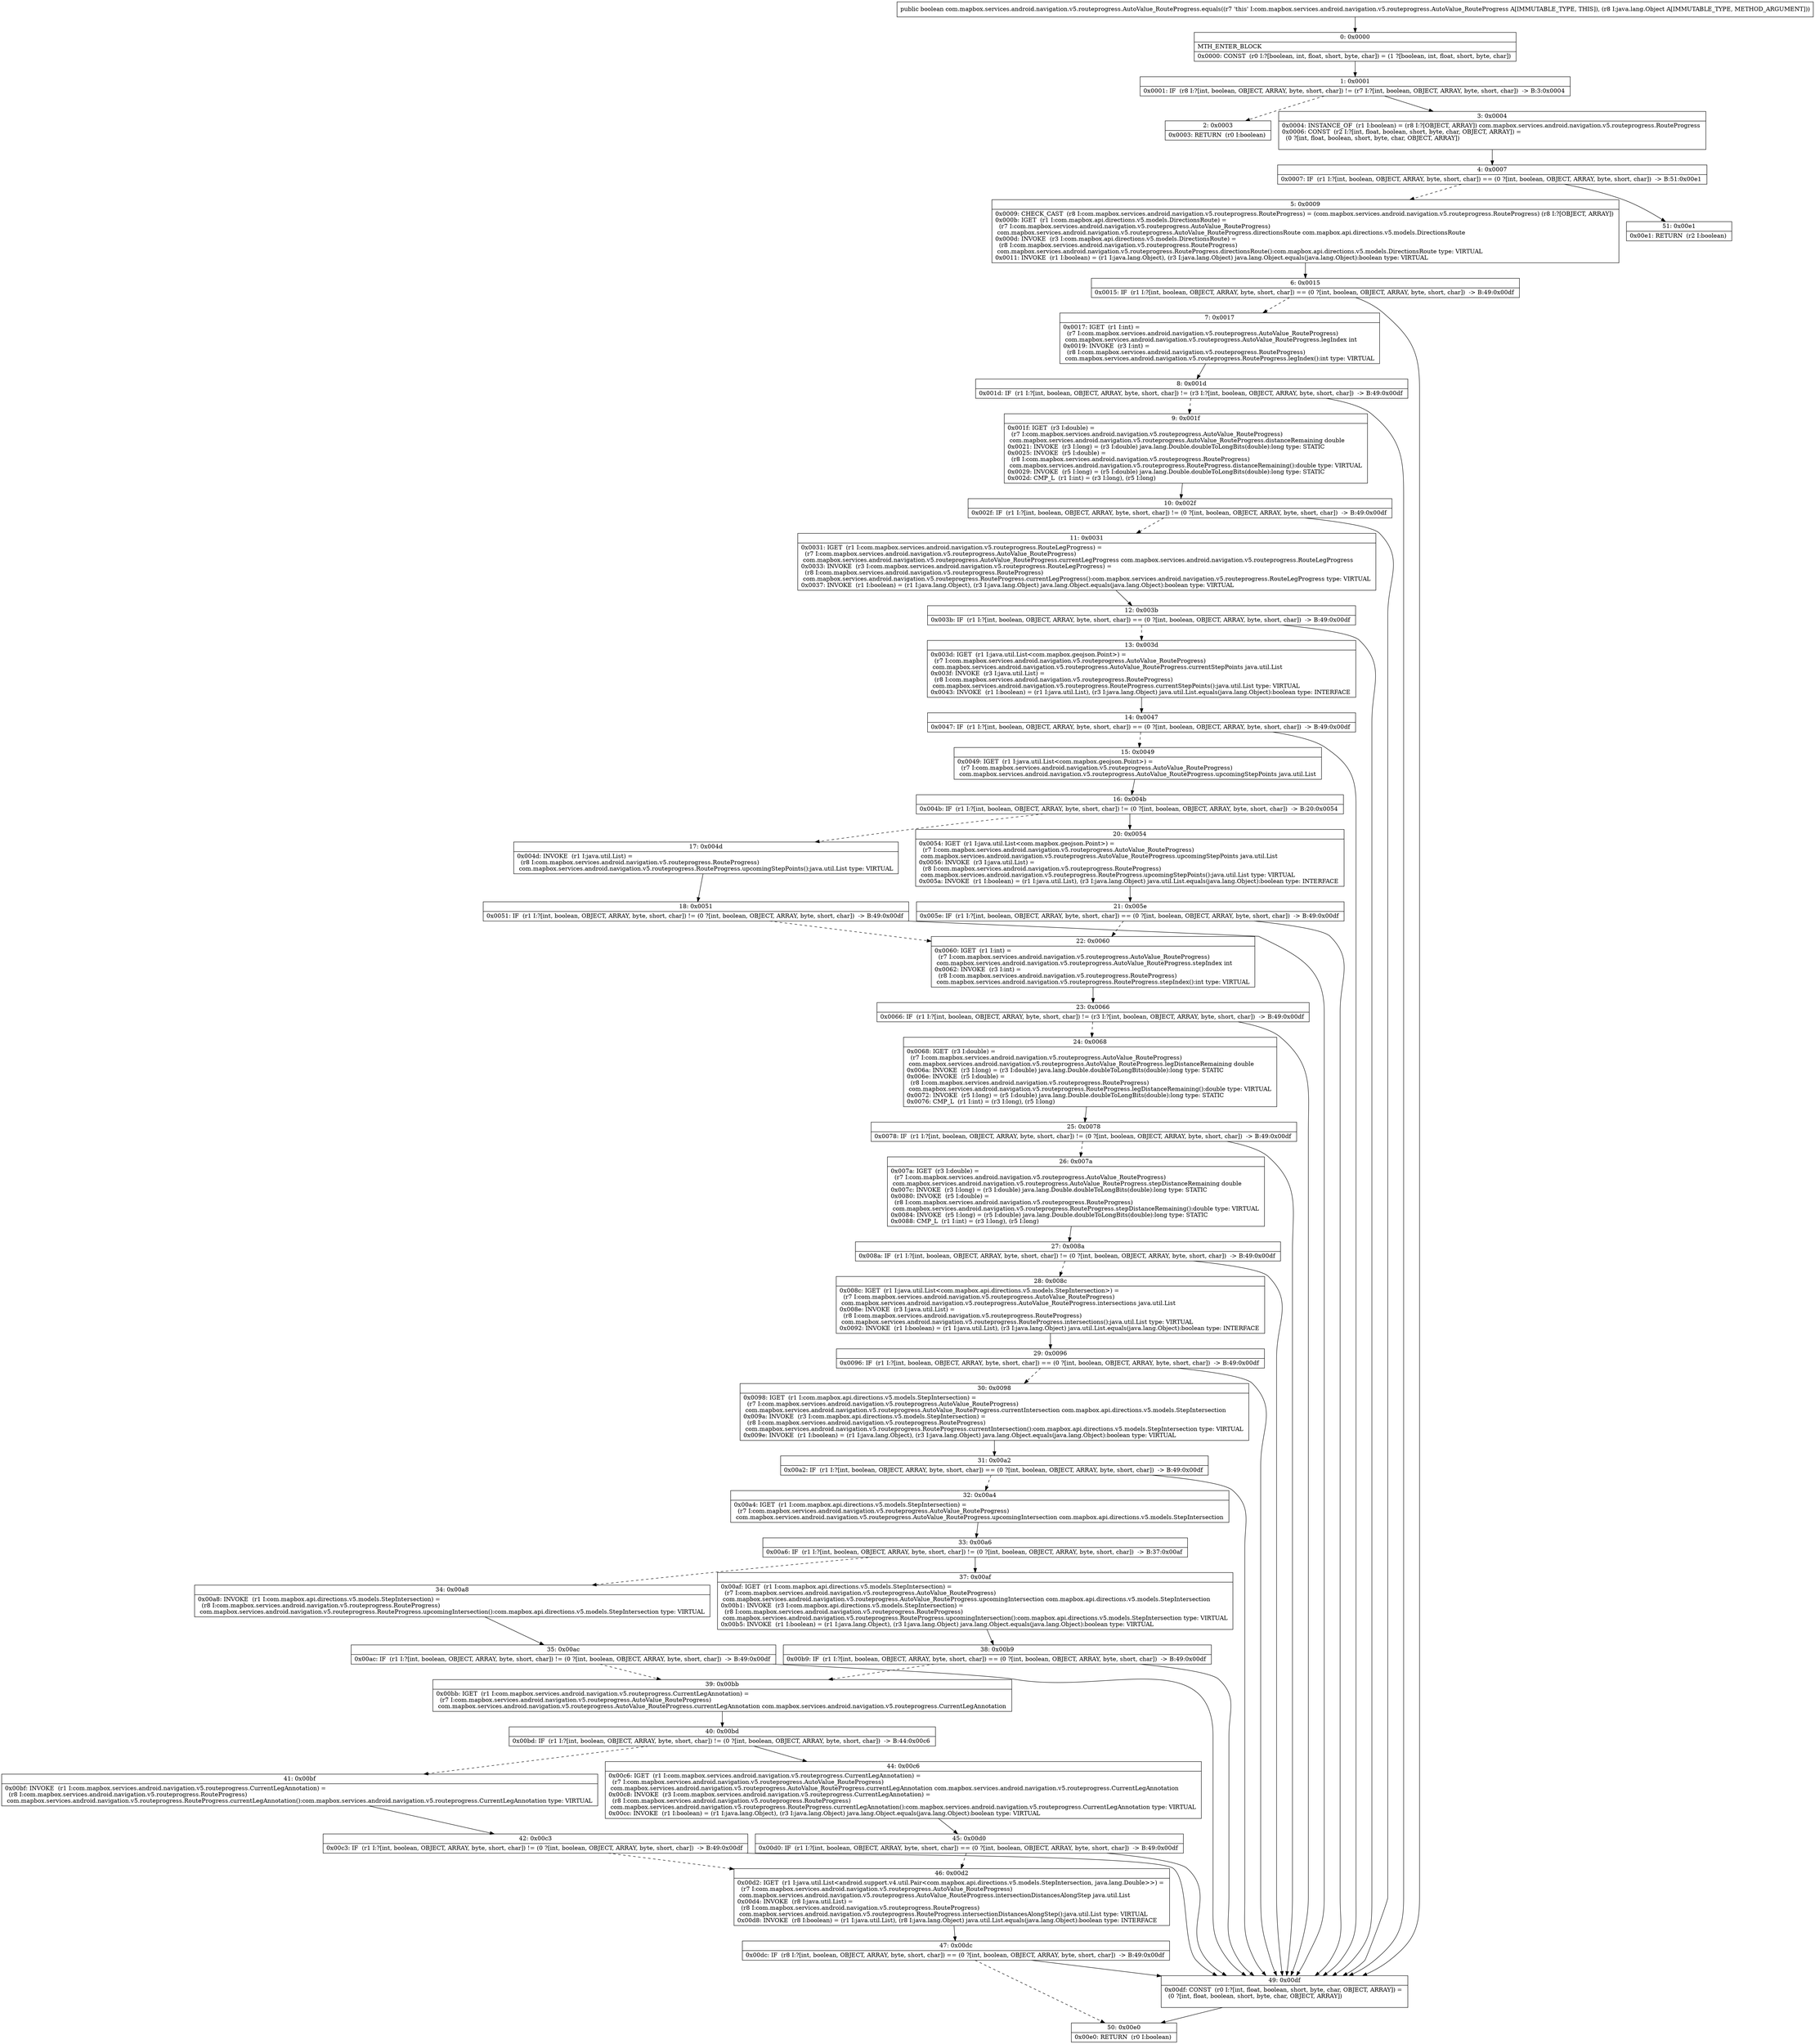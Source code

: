 digraph "CFG forcom.mapbox.services.android.navigation.v5.routeprogress.AutoValue_RouteProgress.equals(Ljava\/lang\/Object;)Z" {
Node_0 [shape=record,label="{0\:\ 0x0000|MTH_ENTER_BLOCK\l|0x0000: CONST  (r0 I:?[boolean, int, float, short, byte, char]) = (1 ?[boolean, int, float, short, byte, char]) \l}"];
Node_1 [shape=record,label="{1\:\ 0x0001|0x0001: IF  (r8 I:?[int, boolean, OBJECT, ARRAY, byte, short, char]) != (r7 I:?[int, boolean, OBJECT, ARRAY, byte, short, char])  \-\> B:3:0x0004 \l}"];
Node_2 [shape=record,label="{2\:\ 0x0003|0x0003: RETURN  (r0 I:boolean) \l}"];
Node_3 [shape=record,label="{3\:\ 0x0004|0x0004: INSTANCE_OF  (r1 I:boolean) = (r8 I:?[OBJECT, ARRAY]) com.mapbox.services.android.navigation.v5.routeprogress.RouteProgress \l0x0006: CONST  (r2 I:?[int, float, boolean, short, byte, char, OBJECT, ARRAY]) = \l  (0 ?[int, float, boolean, short, byte, char, OBJECT, ARRAY])\l \l}"];
Node_4 [shape=record,label="{4\:\ 0x0007|0x0007: IF  (r1 I:?[int, boolean, OBJECT, ARRAY, byte, short, char]) == (0 ?[int, boolean, OBJECT, ARRAY, byte, short, char])  \-\> B:51:0x00e1 \l}"];
Node_5 [shape=record,label="{5\:\ 0x0009|0x0009: CHECK_CAST  (r8 I:com.mapbox.services.android.navigation.v5.routeprogress.RouteProgress) = (com.mapbox.services.android.navigation.v5.routeprogress.RouteProgress) (r8 I:?[OBJECT, ARRAY]) \l0x000b: IGET  (r1 I:com.mapbox.api.directions.v5.models.DirectionsRoute) = \l  (r7 I:com.mapbox.services.android.navigation.v5.routeprogress.AutoValue_RouteProgress)\l com.mapbox.services.android.navigation.v5.routeprogress.AutoValue_RouteProgress.directionsRoute com.mapbox.api.directions.v5.models.DirectionsRoute \l0x000d: INVOKE  (r3 I:com.mapbox.api.directions.v5.models.DirectionsRoute) = \l  (r8 I:com.mapbox.services.android.navigation.v5.routeprogress.RouteProgress)\l com.mapbox.services.android.navigation.v5.routeprogress.RouteProgress.directionsRoute():com.mapbox.api.directions.v5.models.DirectionsRoute type: VIRTUAL \l0x0011: INVOKE  (r1 I:boolean) = (r1 I:java.lang.Object), (r3 I:java.lang.Object) java.lang.Object.equals(java.lang.Object):boolean type: VIRTUAL \l}"];
Node_6 [shape=record,label="{6\:\ 0x0015|0x0015: IF  (r1 I:?[int, boolean, OBJECT, ARRAY, byte, short, char]) == (0 ?[int, boolean, OBJECT, ARRAY, byte, short, char])  \-\> B:49:0x00df \l}"];
Node_7 [shape=record,label="{7\:\ 0x0017|0x0017: IGET  (r1 I:int) = \l  (r7 I:com.mapbox.services.android.navigation.v5.routeprogress.AutoValue_RouteProgress)\l com.mapbox.services.android.navigation.v5.routeprogress.AutoValue_RouteProgress.legIndex int \l0x0019: INVOKE  (r3 I:int) = \l  (r8 I:com.mapbox.services.android.navigation.v5.routeprogress.RouteProgress)\l com.mapbox.services.android.navigation.v5.routeprogress.RouteProgress.legIndex():int type: VIRTUAL \l}"];
Node_8 [shape=record,label="{8\:\ 0x001d|0x001d: IF  (r1 I:?[int, boolean, OBJECT, ARRAY, byte, short, char]) != (r3 I:?[int, boolean, OBJECT, ARRAY, byte, short, char])  \-\> B:49:0x00df \l}"];
Node_9 [shape=record,label="{9\:\ 0x001f|0x001f: IGET  (r3 I:double) = \l  (r7 I:com.mapbox.services.android.navigation.v5.routeprogress.AutoValue_RouteProgress)\l com.mapbox.services.android.navigation.v5.routeprogress.AutoValue_RouteProgress.distanceRemaining double \l0x0021: INVOKE  (r3 I:long) = (r3 I:double) java.lang.Double.doubleToLongBits(double):long type: STATIC \l0x0025: INVOKE  (r5 I:double) = \l  (r8 I:com.mapbox.services.android.navigation.v5.routeprogress.RouteProgress)\l com.mapbox.services.android.navigation.v5.routeprogress.RouteProgress.distanceRemaining():double type: VIRTUAL \l0x0029: INVOKE  (r5 I:long) = (r5 I:double) java.lang.Double.doubleToLongBits(double):long type: STATIC \l0x002d: CMP_L  (r1 I:int) = (r3 I:long), (r5 I:long) \l}"];
Node_10 [shape=record,label="{10\:\ 0x002f|0x002f: IF  (r1 I:?[int, boolean, OBJECT, ARRAY, byte, short, char]) != (0 ?[int, boolean, OBJECT, ARRAY, byte, short, char])  \-\> B:49:0x00df \l}"];
Node_11 [shape=record,label="{11\:\ 0x0031|0x0031: IGET  (r1 I:com.mapbox.services.android.navigation.v5.routeprogress.RouteLegProgress) = \l  (r7 I:com.mapbox.services.android.navigation.v5.routeprogress.AutoValue_RouteProgress)\l com.mapbox.services.android.navigation.v5.routeprogress.AutoValue_RouteProgress.currentLegProgress com.mapbox.services.android.navigation.v5.routeprogress.RouteLegProgress \l0x0033: INVOKE  (r3 I:com.mapbox.services.android.navigation.v5.routeprogress.RouteLegProgress) = \l  (r8 I:com.mapbox.services.android.navigation.v5.routeprogress.RouteProgress)\l com.mapbox.services.android.navigation.v5.routeprogress.RouteProgress.currentLegProgress():com.mapbox.services.android.navigation.v5.routeprogress.RouteLegProgress type: VIRTUAL \l0x0037: INVOKE  (r1 I:boolean) = (r1 I:java.lang.Object), (r3 I:java.lang.Object) java.lang.Object.equals(java.lang.Object):boolean type: VIRTUAL \l}"];
Node_12 [shape=record,label="{12\:\ 0x003b|0x003b: IF  (r1 I:?[int, boolean, OBJECT, ARRAY, byte, short, char]) == (0 ?[int, boolean, OBJECT, ARRAY, byte, short, char])  \-\> B:49:0x00df \l}"];
Node_13 [shape=record,label="{13\:\ 0x003d|0x003d: IGET  (r1 I:java.util.List\<com.mapbox.geojson.Point\>) = \l  (r7 I:com.mapbox.services.android.navigation.v5.routeprogress.AutoValue_RouteProgress)\l com.mapbox.services.android.navigation.v5.routeprogress.AutoValue_RouteProgress.currentStepPoints java.util.List \l0x003f: INVOKE  (r3 I:java.util.List) = \l  (r8 I:com.mapbox.services.android.navigation.v5.routeprogress.RouteProgress)\l com.mapbox.services.android.navigation.v5.routeprogress.RouteProgress.currentStepPoints():java.util.List type: VIRTUAL \l0x0043: INVOKE  (r1 I:boolean) = (r1 I:java.util.List), (r3 I:java.lang.Object) java.util.List.equals(java.lang.Object):boolean type: INTERFACE \l}"];
Node_14 [shape=record,label="{14\:\ 0x0047|0x0047: IF  (r1 I:?[int, boolean, OBJECT, ARRAY, byte, short, char]) == (0 ?[int, boolean, OBJECT, ARRAY, byte, short, char])  \-\> B:49:0x00df \l}"];
Node_15 [shape=record,label="{15\:\ 0x0049|0x0049: IGET  (r1 I:java.util.List\<com.mapbox.geojson.Point\>) = \l  (r7 I:com.mapbox.services.android.navigation.v5.routeprogress.AutoValue_RouteProgress)\l com.mapbox.services.android.navigation.v5.routeprogress.AutoValue_RouteProgress.upcomingStepPoints java.util.List \l}"];
Node_16 [shape=record,label="{16\:\ 0x004b|0x004b: IF  (r1 I:?[int, boolean, OBJECT, ARRAY, byte, short, char]) != (0 ?[int, boolean, OBJECT, ARRAY, byte, short, char])  \-\> B:20:0x0054 \l}"];
Node_17 [shape=record,label="{17\:\ 0x004d|0x004d: INVOKE  (r1 I:java.util.List) = \l  (r8 I:com.mapbox.services.android.navigation.v5.routeprogress.RouteProgress)\l com.mapbox.services.android.navigation.v5.routeprogress.RouteProgress.upcomingStepPoints():java.util.List type: VIRTUAL \l}"];
Node_18 [shape=record,label="{18\:\ 0x0051|0x0051: IF  (r1 I:?[int, boolean, OBJECT, ARRAY, byte, short, char]) != (0 ?[int, boolean, OBJECT, ARRAY, byte, short, char])  \-\> B:49:0x00df \l}"];
Node_20 [shape=record,label="{20\:\ 0x0054|0x0054: IGET  (r1 I:java.util.List\<com.mapbox.geojson.Point\>) = \l  (r7 I:com.mapbox.services.android.navigation.v5.routeprogress.AutoValue_RouteProgress)\l com.mapbox.services.android.navigation.v5.routeprogress.AutoValue_RouteProgress.upcomingStepPoints java.util.List \l0x0056: INVOKE  (r3 I:java.util.List) = \l  (r8 I:com.mapbox.services.android.navigation.v5.routeprogress.RouteProgress)\l com.mapbox.services.android.navigation.v5.routeprogress.RouteProgress.upcomingStepPoints():java.util.List type: VIRTUAL \l0x005a: INVOKE  (r1 I:boolean) = (r1 I:java.util.List), (r3 I:java.lang.Object) java.util.List.equals(java.lang.Object):boolean type: INTERFACE \l}"];
Node_21 [shape=record,label="{21\:\ 0x005e|0x005e: IF  (r1 I:?[int, boolean, OBJECT, ARRAY, byte, short, char]) == (0 ?[int, boolean, OBJECT, ARRAY, byte, short, char])  \-\> B:49:0x00df \l}"];
Node_22 [shape=record,label="{22\:\ 0x0060|0x0060: IGET  (r1 I:int) = \l  (r7 I:com.mapbox.services.android.navigation.v5.routeprogress.AutoValue_RouteProgress)\l com.mapbox.services.android.navigation.v5.routeprogress.AutoValue_RouteProgress.stepIndex int \l0x0062: INVOKE  (r3 I:int) = \l  (r8 I:com.mapbox.services.android.navigation.v5.routeprogress.RouteProgress)\l com.mapbox.services.android.navigation.v5.routeprogress.RouteProgress.stepIndex():int type: VIRTUAL \l}"];
Node_23 [shape=record,label="{23\:\ 0x0066|0x0066: IF  (r1 I:?[int, boolean, OBJECT, ARRAY, byte, short, char]) != (r3 I:?[int, boolean, OBJECT, ARRAY, byte, short, char])  \-\> B:49:0x00df \l}"];
Node_24 [shape=record,label="{24\:\ 0x0068|0x0068: IGET  (r3 I:double) = \l  (r7 I:com.mapbox.services.android.navigation.v5.routeprogress.AutoValue_RouteProgress)\l com.mapbox.services.android.navigation.v5.routeprogress.AutoValue_RouteProgress.legDistanceRemaining double \l0x006a: INVOKE  (r3 I:long) = (r3 I:double) java.lang.Double.doubleToLongBits(double):long type: STATIC \l0x006e: INVOKE  (r5 I:double) = \l  (r8 I:com.mapbox.services.android.navigation.v5.routeprogress.RouteProgress)\l com.mapbox.services.android.navigation.v5.routeprogress.RouteProgress.legDistanceRemaining():double type: VIRTUAL \l0x0072: INVOKE  (r5 I:long) = (r5 I:double) java.lang.Double.doubleToLongBits(double):long type: STATIC \l0x0076: CMP_L  (r1 I:int) = (r3 I:long), (r5 I:long) \l}"];
Node_25 [shape=record,label="{25\:\ 0x0078|0x0078: IF  (r1 I:?[int, boolean, OBJECT, ARRAY, byte, short, char]) != (0 ?[int, boolean, OBJECT, ARRAY, byte, short, char])  \-\> B:49:0x00df \l}"];
Node_26 [shape=record,label="{26\:\ 0x007a|0x007a: IGET  (r3 I:double) = \l  (r7 I:com.mapbox.services.android.navigation.v5.routeprogress.AutoValue_RouteProgress)\l com.mapbox.services.android.navigation.v5.routeprogress.AutoValue_RouteProgress.stepDistanceRemaining double \l0x007c: INVOKE  (r3 I:long) = (r3 I:double) java.lang.Double.doubleToLongBits(double):long type: STATIC \l0x0080: INVOKE  (r5 I:double) = \l  (r8 I:com.mapbox.services.android.navigation.v5.routeprogress.RouteProgress)\l com.mapbox.services.android.navigation.v5.routeprogress.RouteProgress.stepDistanceRemaining():double type: VIRTUAL \l0x0084: INVOKE  (r5 I:long) = (r5 I:double) java.lang.Double.doubleToLongBits(double):long type: STATIC \l0x0088: CMP_L  (r1 I:int) = (r3 I:long), (r5 I:long) \l}"];
Node_27 [shape=record,label="{27\:\ 0x008a|0x008a: IF  (r1 I:?[int, boolean, OBJECT, ARRAY, byte, short, char]) != (0 ?[int, boolean, OBJECT, ARRAY, byte, short, char])  \-\> B:49:0x00df \l}"];
Node_28 [shape=record,label="{28\:\ 0x008c|0x008c: IGET  (r1 I:java.util.List\<com.mapbox.api.directions.v5.models.StepIntersection\>) = \l  (r7 I:com.mapbox.services.android.navigation.v5.routeprogress.AutoValue_RouteProgress)\l com.mapbox.services.android.navigation.v5.routeprogress.AutoValue_RouteProgress.intersections java.util.List \l0x008e: INVOKE  (r3 I:java.util.List) = \l  (r8 I:com.mapbox.services.android.navigation.v5.routeprogress.RouteProgress)\l com.mapbox.services.android.navigation.v5.routeprogress.RouteProgress.intersections():java.util.List type: VIRTUAL \l0x0092: INVOKE  (r1 I:boolean) = (r1 I:java.util.List), (r3 I:java.lang.Object) java.util.List.equals(java.lang.Object):boolean type: INTERFACE \l}"];
Node_29 [shape=record,label="{29\:\ 0x0096|0x0096: IF  (r1 I:?[int, boolean, OBJECT, ARRAY, byte, short, char]) == (0 ?[int, boolean, OBJECT, ARRAY, byte, short, char])  \-\> B:49:0x00df \l}"];
Node_30 [shape=record,label="{30\:\ 0x0098|0x0098: IGET  (r1 I:com.mapbox.api.directions.v5.models.StepIntersection) = \l  (r7 I:com.mapbox.services.android.navigation.v5.routeprogress.AutoValue_RouteProgress)\l com.mapbox.services.android.navigation.v5.routeprogress.AutoValue_RouteProgress.currentIntersection com.mapbox.api.directions.v5.models.StepIntersection \l0x009a: INVOKE  (r3 I:com.mapbox.api.directions.v5.models.StepIntersection) = \l  (r8 I:com.mapbox.services.android.navigation.v5.routeprogress.RouteProgress)\l com.mapbox.services.android.navigation.v5.routeprogress.RouteProgress.currentIntersection():com.mapbox.api.directions.v5.models.StepIntersection type: VIRTUAL \l0x009e: INVOKE  (r1 I:boolean) = (r1 I:java.lang.Object), (r3 I:java.lang.Object) java.lang.Object.equals(java.lang.Object):boolean type: VIRTUAL \l}"];
Node_31 [shape=record,label="{31\:\ 0x00a2|0x00a2: IF  (r1 I:?[int, boolean, OBJECT, ARRAY, byte, short, char]) == (0 ?[int, boolean, OBJECT, ARRAY, byte, short, char])  \-\> B:49:0x00df \l}"];
Node_32 [shape=record,label="{32\:\ 0x00a4|0x00a4: IGET  (r1 I:com.mapbox.api.directions.v5.models.StepIntersection) = \l  (r7 I:com.mapbox.services.android.navigation.v5.routeprogress.AutoValue_RouteProgress)\l com.mapbox.services.android.navigation.v5.routeprogress.AutoValue_RouteProgress.upcomingIntersection com.mapbox.api.directions.v5.models.StepIntersection \l}"];
Node_33 [shape=record,label="{33\:\ 0x00a6|0x00a6: IF  (r1 I:?[int, boolean, OBJECT, ARRAY, byte, short, char]) != (0 ?[int, boolean, OBJECT, ARRAY, byte, short, char])  \-\> B:37:0x00af \l}"];
Node_34 [shape=record,label="{34\:\ 0x00a8|0x00a8: INVOKE  (r1 I:com.mapbox.api.directions.v5.models.StepIntersection) = \l  (r8 I:com.mapbox.services.android.navigation.v5.routeprogress.RouteProgress)\l com.mapbox.services.android.navigation.v5.routeprogress.RouteProgress.upcomingIntersection():com.mapbox.api.directions.v5.models.StepIntersection type: VIRTUAL \l}"];
Node_35 [shape=record,label="{35\:\ 0x00ac|0x00ac: IF  (r1 I:?[int, boolean, OBJECT, ARRAY, byte, short, char]) != (0 ?[int, boolean, OBJECT, ARRAY, byte, short, char])  \-\> B:49:0x00df \l}"];
Node_37 [shape=record,label="{37\:\ 0x00af|0x00af: IGET  (r1 I:com.mapbox.api.directions.v5.models.StepIntersection) = \l  (r7 I:com.mapbox.services.android.navigation.v5.routeprogress.AutoValue_RouteProgress)\l com.mapbox.services.android.navigation.v5.routeprogress.AutoValue_RouteProgress.upcomingIntersection com.mapbox.api.directions.v5.models.StepIntersection \l0x00b1: INVOKE  (r3 I:com.mapbox.api.directions.v5.models.StepIntersection) = \l  (r8 I:com.mapbox.services.android.navigation.v5.routeprogress.RouteProgress)\l com.mapbox.services.android.navigation.v5.routeprogress.RouteProgress.upcomingIntersection():com.mapbox.api.directions.v5.models.StepIntersection type: VIRTUAL \l0x00b5: INVOKE  (r1 I:boolean) = (r1 I:java.lang.Object), (r3 I:java.lang.Object) java.lang.Object.equals(java.lang.Object):boolean type: VIRTUAL \l}"];
Node_38 [shape=record,label="{38\:\ 0x00b9|0x00b9: IF  (r1 I:?[int, boolean, OBJECT, ARRAY, byte, short, char]) == (0 ?[int, boolean, OBJECT, ARRAY, byte, short, char])  \-\> B:49:0x00df \l}"];
Node_39 [shape=record,label="{39\:\ 0x00bb|0x00bb: IGET  (r1 I:com.mapbox.services.android.navigation.v5.routeprogress.CurrentLegAnnotation) = \l  (r7 I:com.mapbox.services.android.navigation.v5.routeprogress.AutoValue_RouteProgress)\l com.mapbox.services.android.navigation.v5.routeprogress.AutoValue_RouteProgress.currentLegAnnotation com.mapbox.services.android.navigation.v5.routeprogress.CurrentLegAnnotation \l}"];
Node_40 [shape=record,label="{40\:\ 0x00bd|0x00bd: IF  (r1 I:?[int, boolean, OBJECT, ARRAY, byte, short, char]) != (0 ?[int, boolean, OBJECT, ARRAY, byte, short, char])  \-\> B:44:0x00c6 \l}"];
Node_41 [shape=record,label="{41\:\ 0x00bf|0x00bf: INVOKE  (r1 I:com.mapbox.services.android.navigation.v5.routeprogress.CurrentLegAnnotation) = \l  (r8 I:com.mapbox.services.android.navigation.v5.routeprogress.RouteProgress)\l com.mapbox.services.android.navigation.v5.routeprogress.RouteProgress.currentLegAnnotation():com.mapbox.services.android.navigation.v5.routeprogress.CurrentLegAnnotation type: VIRTUAL \l}"];
Node_42 [shape=record,label="{42\:\ 0x00c3|0x00c3: IF  (r1 I:?[int, boolean, OBJECT, ARRAY, byte, short, char]) != (0 ?[int, boolean, OBJECT, ARRAY, byte, short, char])  \-\> B:49:0x00df \l}"];
Node_44 [shape=record,label="{44\:\ 0x00c6|0x00c6: IGET  (r1 I:com.mapbox.services.android.navigation.v5.routeprogress.CurrentLegAnnotation) = \l  (r7 I:com.mapbox.services.android.navigation.v5.routeprogress.AutoValue_RouteProgress)\l com.mapbox.services.android.navigation.v5.routeprogress.AutoValue_RouteProgress.currentLegAnnotation com.mapbox.services.android.navigation.v5.routeprogress.CurrentLegAnnotation \l0x00c8: INVOKE  (r3 I:com.mapbox.services.android.navigation.v5.routeprogress.CurrentLegAnnotation) = \l  (r8 I:com.mapbox.services.android.navigation.v5.routeprogress.RouteProgress)\l com.mapbox.services.android.navigation.v5.routeprogress.RouteProgress.currentLegAnnotation():com.mapbox.services.android.navigation.v5.routeprogress.CurrentLegAnnotation type: VIRTUAL \l0x00cc: INVOKE  (r1 I:boolean) = (r1 I:java.lang.Object), (r3 I:java.lang.Object) java.lang.Object.equals(java.lang.Object):boolean type: VIRTUAL \l}"];
Node_45 [shape=record,label="{45\:\ 0x00d0|0x00d0: IF  (r1 I:?[int, boolean, OBJECT, ARRAY, byte, short, char]) == (0 ?[int, boolean, OBJECT, ARRAY, byte, short, char])  \-\> B:49:0x00df \l}"];
Node_46 [shape=record,label="{46\:\ 0x00d2|0x00d2: IGET  (r1 I:java.util.List\<android.support.v4.util.Pair\<com.mapbox.api.directions.v5.models.StepIntersection, java.lang.Double\>\>) = \l  (r7 I:com.mapbox.services.android.navigation.v5.routeprogress.AutoValue_RouteProgress)\l com.mapbox.services.android.navigation.v5.routeprogress.AutoValue_RouteProgress.intersectionDistancesAlongStep java.util.List \l0x00d4: INVOKE  (r8 I:java.util.List) = \l  (r8 I:com.mapbox.services.android.navigation.v5.routeprogress.RouteProgress)\l com.mapbox.services.android.navigation.v5.routeprogress.RouteProgress.intersectionDistancesAlongStep():java.util.List type: VIRTUAL \l0x00d8: INVOKE  (r8 I:boolean) = (r1 I:java.util.List), (r8 I:java.lang.Object) java.util.List.equals(java.lang.Object):boolean type: INTERFACE \l}"];
Node_47 [shape=record,label="{47\:\ 0x00dc|0x00dc: IF  (r8 I:?[int, boolean, OBJECT, ARRAY, byte, short, char]) == (0 ?[int, boolean, OBJECT, ARRAY, byte, short, char])  \-\> B:49:0x00df \l}"];
Node_49 [shape=record,label="{49\:\ 0x00df|0x00df: CONST  (r0 I:?[int, float, boolean, short, byte, char, OBJECT, ARRAY]) = \l  (0 ?[int, float, boolean, short, byte, char, OBJECT, ARRAY])\l \l}"];
Node_50 [shape=record,label="{50\:\ 0x00e0|0x00e0: RETURN  (r0 I:boolean) \l}"];
Node_51 [shape=record,label="{51\:\ 0x00e1|0x00e1: RETURN  (r2 I:boolean) \l}"];
MethodNode[shape=record,label="{public boolean com.mapbox.services.android.navigation.v5.routeprogress.AutoValue_RouteProgress.equals((r7 'this' I:com.mapbox.services.android.navigation.v5.routeprogress.AutoValue_RouteProgress A[IMMUTABLE_TYPE, THIS]), (r8 I:java.lang.Object A[IMMUTABLE_TYPE, METHOD_ARGUMENT])) }"];
MethodNode -> Node_0;
Node_0 -> Node_1;
Node_1 -> Node_2[style=dashed];
Node_1 -> Node_3;
Node_3 -> Node_4;
Node_4 -> Node_5[style=dashed];
Node_4 -> Node_51;
Node_5 -> Node_6;
Node_6 -> Node_7[style=dashed];
Node_6 -> Node_49;
Node_7 -> Node_8;
Node_8 -> Node_9[style=dashed];
Node_8 -> Node_49;
Node_9 -> Node_10;
Node_10 -> Node_11[style=dashed];
Node_10 -> Node_49;
Node_11 -> Node_12;
Node_12 -> Node_13[style=dashed];
Node_12 -> Node_49;
Node_13 -> Node_14;
Node_14 -> Node_15[style=dashed];
Node_14 -> Node_49;
Node_15 -> Node_16;
Node_16 -> Node_17[style=dashed];
Node_16 -> Node_20;
Node_17 -> Node_18;
Node_18 -> Node_49;
Node_18 -> Node_22[style=dashed];
Node_20 -> Node_21;
Node_21 -> Node_22[style=dashed];
Node_21 -> Node_49;
Node_22 -> Node_23;
Node_23 -> Node_24[style=dashed];
Node_23 -> Node_49;
Node_24 -> Node_25;
Node_25 -> Node_26[style=dashed];
Node_25 -> Node_49;
Node_26 -> Node_27;
Node_27 -> Node_28[style=dashed];
Node_27 -> Node_49;
Node_28 -> Node_29;
Node_29 -> Node_30[style=dashed];
Node_29 -> Node_49;
Node_30 -> Node_31;
Node_31 -> Node_32[style=dashed];
Node_31 -> Node_49;
Node_32 -> Node_33;
Node_33 -> Node_34[style=dashed];
Node_33 -> Node_37;
Node_34 -> Node_35;
Node_35 -> Node_49;
Node_35 -> Node_39[style=dashed];
Node_37 -> Node_38;
Node_38 -> Node_39[style=dashed];
Node_38 -> Node_49;
Node_39 -> Node_40;
Node_40 -> Node_41[style=dashed];
Node_40 -> Node_44;
Node_41 -> Node_42;
Node_42 -> Node_49;
Node_42 -> Node_46[style=dashed];
Node_44 -> Node_45;
Node_45 -> Node_46[style=dashed];
Node_45 -> Node_49;
Node_46 -> Node_47;
Node_47 -> Node_49;
Node_47 -> Node_50[style=dashed];
Node_49 -> Node_50;
}

